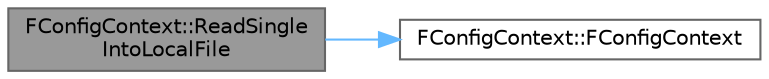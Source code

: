 digraph "FConfigContext::ReadSingleIntoLocalFile"
{
 // INTERACTIVE_SVG=YES
 // LATEX_PDF_SIZE
  bgcolor="transparent";
  edge [fontname=Helvetica,fontsize=10,labelfontname=Helvetica,labelfontsize=10];
  node [fontname=Helvetica,fontsize=10,shape=box,height=0.2,width=0.4];
  rankdir="LR";
  Node1 [id="Node000001",label="FConfigContext::ReadSingle\lIntoLocalFile",height=0.2,width=0.4,color="gray40", fillcolor="grey60", style="filled", fontcolor="black",tooltip="Create a context to read a non-hierarchical config into the given local FConfigFile,..."];
  Node1 -> Node2 [id="edge1_Node000001_Node000002",color="steelblue1",style="solid",tooltip=" "];
  Node2 [id="Node000002",label="FConfigContext::FConfigContext",height=0.2,width=0.4,color="grey40", fillcolor="white", style="filled",URL="$d3/d39/classFConfigContext.html#ab0992d25953031ae4ec17a8f5457d52d",tooltip=" "];
}
